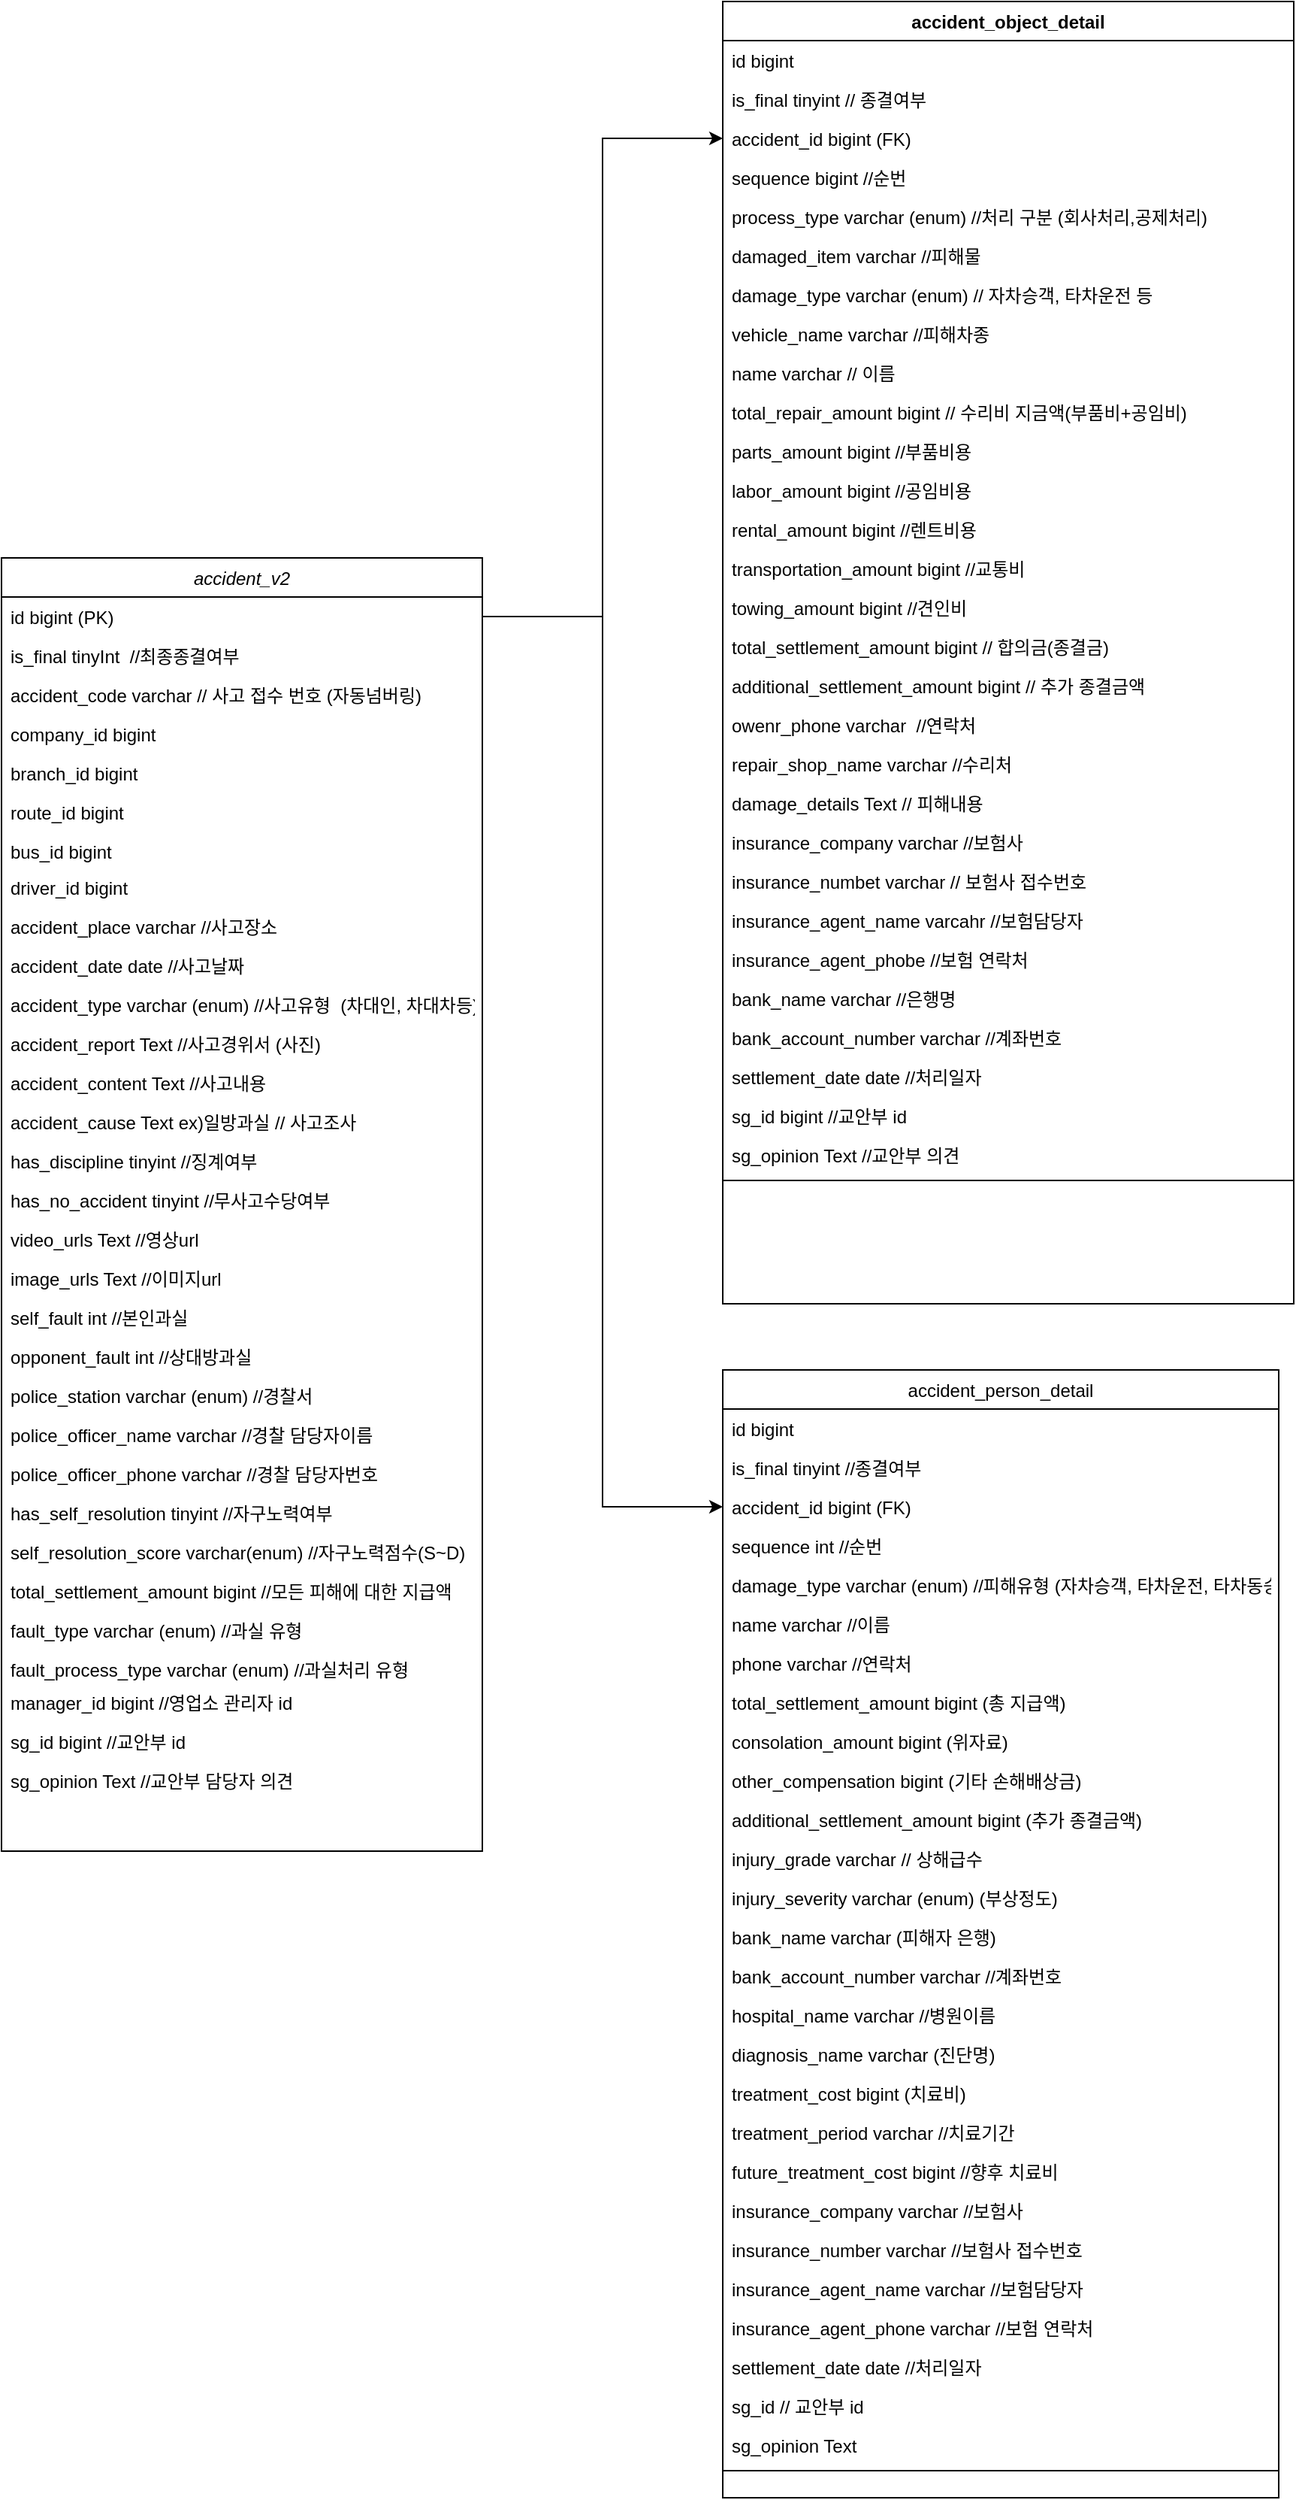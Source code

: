 <mxfile version="28.0.9">
  <diagram id="C5RBs43oDa-KdzZeNtuy" name="Page-1">
    <mxGraphModel dx="763" dy="1844" grid="1" gridSize="10" guides="1" tooltips="1" connect="1" arrows="1" fold="1" page="1" pageScale="1" pageWidth="827" pageHeight="1169" math="0" shadow="0">
      <root>
        <mxCell id="WIyWlLk6GJQsqaUBKTNV-0" />
        <mxCell id="WIyWlLk6GJQsqaUBKTNV-1" parent="WIyWlLk6GJQsqaUBKTNV-0" />
        <mxCell id="zkfFHV4jXpPFQw0GAbJ--0" value="accident_v2" style="swimlane;fontStyle=2;align=center;verticalAlign=top;childLayout=stackLayout;horizontal=1;startSize=26;horizontalStack=0;resizeParent=1;resizeLast=0;collapsible=1;marginBottom=0;rounded=0;shadow=0;strokeWidth=1;" parent="WIyWlLk6GJQsqaUBKTNV-1" vertex="1">
          <mxGeometry x="220" y="120" width="320" height="860" as="geometry">
            <mxRectangle x="230" y="140" width="160" height="26" as="alternateBounds" />
          </mxGeometry>
        </mxCell>
        <mxCell id="zkfFHV4jXpPFQw0GAbJ--1" value="id bigint (PK)" style="text;align=left;verticalAlign=top;spacingLeft=4;spacingRight=4;overflow=hidden;rotatable=0;points=[[0,0.5],[1,0.5]];portConstraint=eastwest;" parent="zkfFHV4jXpPFQw0GAbJ--0" vertex="1">
          <mxGeometry y="26" width="320" height="26" as="geometry" />
        </mxCell>
        <mxCell id="NTvxNlhx3VJAldwJsIOw-40" value="is_final tinyInt  //최종종결여부" style="text;align=left;verticalAlign=top;spacingLeft=4;spacingRight=4;overflow=hidden;rotatable=0;points=[[0,0.5],[1,0.5]];portConstraint=eastwest;rounded=0;shadow=0;html=0;" parent="zkfFHV4jXpPFQw0GAbJ--0" vertex="1">
          <mxGeometry y="52" width="320" height="26" as="geometry" />
        </mxCell>
        <mxCell id="zkfFHV4jXpPFQw0GAbJ--2" value="accident_code varchar // 사고 접수 번호 (자동넘버링)" style="text;align=left;verticalAlign=top;spacingLeft=4;spacingRight=4;overflow=hidden;rotatable=0;points=[[0,0.5],[1,0.5]];portConstraint=eastwest;rounded=0;shadow=0;html=0;" parent="zkfFHV4jXpPFQw0GAbJ--0" vertex="1">
          <mxGeometry y="78" width="320" height="26" as="geometry" />
        </mxCell>
        <mxCell id="zkfFHV4jXpPFQw0GAbJ--3" value="company_id bigint" style="text;align=left;verticalAlign=top;spacingLeft=4;spacingRight=4;overflow=hidden;rotatable=0;points=[[0,0.5],[1,0.5]];portConstraint=eastwest;rounded=0;shadow=0;html=0;" parent="zkfFHV4jXpPFQw0GAbJ--0" vertex="1">
          <mxGeometry y="104" width="320" height="26" as="geometry" />
        </mxCell>
        <mxCell id="NTvxNlhx3VJAldwJsIOw-1" value="branch_id bigint" style="text;align=left;verticalAlign=top;spacingLeft=4;spacingRight=4;overflow=hidden;rotatable=0;points=[[0,0.5],[1,0.5]];portConstraint=eastwest;rounded=0;shadow=0;html=0;" parent="zkfFHV4jXpPFQw0GAbJ--0" vertex="1">
          <mxGeometry y="130" width="320" height="26" as="geometry" />
        </mxCell>
        <mxCell id="NTvxNlhx3VJAldwJsIOw-0" value="route_id bigint" style="text;align=left;verticalAlign=top;spacingLeft=4;spacingRight=4;overflow=hidden;rotatable=0;points=[[0,0.5],[1,0.5]];portConstraint=eastwest;rounded=0;shadow=0;html=0;" parent="zkfFHV4jXpPFQw0GAbJ--0" vertex="1">
          <mxGeometry y="156" width="320" height="26" as="geometry" />
        </mxCell>
        <mxCell id="NTvxNlhx3VJAldwJsIOw-2" value="bus_id bigint" style="text;align=left;verticalAlign=top;spacingLeft=4;spacingRight=4;overflow=hidden;rotatable=0;points=[[0,0.5],[1,0.5]];portConstraint=eastwest;rounded=0;shadow=0;html=0;" parent="zkfFHV4jXpPFQw0GAbJ--0" vertex="1">
          <mxGeometry y="182" width="320" height="24" as="geometry" />
        </mxCell>
        <mxCell id="NTvxNlhx3VJAldwJsIOw-4" value="driver_id bigint" style="text;align=left;verticalAlign=top;spacingLeft=4;spacingRight=4;overflow=hidden;rotatable=0;points=[[0,0.5],[1,0.5]];portConstraint=eastwest;rounded=0;shadow=0;html=0;" parent="zkfFHV4jXpPFQw0GAbJ--0" vertex="1">
          <mxGeometry y="206" width="320" height="26" as="geometry" />
        </mxCell>
        <mxCell id="NTvxNlhx3VJAldwJsIOw-5" value="accident_place varchar //사고장소" style="text;align=left;verticalAlign=top;spacingLeft=4;spacingRight=4;overflow=hidden;rotatable=0;points=[[0,0.5],[1,0.5]];portConstraint=eastwest;rounded=0;shadow=0;html=0;" parent="zkfFHV4jXpPFQw0GAbJ--0" vertex="1">
          <mxGeometry y="232" width="320" height="26" as="geometry" />
        </mxCell>
        <mxCell id="NTvxNlhx3VJAldwJsIOw-3" value="accident_date date //사고날짜" style="text;align=left;verticalAlign=top;spacingLeft=4;spacingRight=4;overflow=hidden;rotatable=0;points=[[0,0.5],[1,0.5]];portConstraint=eastwest;rounded=0;shadow=0;html=0;" parent="zkfFHV4jXpPFQw0GAbJ--0" vertex="1">
          <mxGeometry y="258" width="320" height="26" as="geometry" />
        </mxCell>
        <mxCell id="NTvxNlhx3VJAldwJsIOw-6" value="accident_type varchar (enum) //사고유형  (차대인, 차대차등)" style="text;align=left;verticalAlign=top;spacingLeft=4;spacingRight=4;overflow=hidden;rotatable=0;points=[[0,0.5],[1,0.5]];portConstraint=eastwest;rounded=0;shadow=0;html=0;" parent="zkfFHV4jXpPFQw0GAbJ--0" vertex="1">
          <mxGeometry y="284" width="320" height="26" as="geometry" />
        </mxCell>
        <mxCell id="NTvxNlhx3VJAldwJsIOw-7" value="accident_report Text //사고경위서 (사진)" style="text;align=left;verticalAlign=top;spacingLeft=4;spacingRight=4;overflow=hidden;rotatable=0;points=[[0,0.5],[1,0.5]];portConstraint=eastwest;rounded=0;shadow=0;html=0;" parent="zkfFHV4jXpPFQw0GAbJ--0" vertex="1">
          <mxGeometry y="310" width="320" height="26" as="geometry" />
        </mxCell>
        <mxCell id="gfDChNK3H839-66-Q734-1" value="accident_content Text //사고내용" style="text;align=left;verticalAlign=top;spacingLeft=4;spacingRight=4;overflow=hidden;rotatable=0;points=[[0,0.5],[1,0.5]];portConstraint=eastwest;rounded=0;shadow=0;html=0;" vertex="1" parent="zkfFHV4jXpPFQw0GAbJ--0">
          <mxGeometry y="336" width="320" height="26" as="geometry" />
        </mxCell>
        <mxCell id="NTvxNlhx3VJAldwJsIOw-30" value="accident_cause Text ex)일방과실 // 사고조사" style="text;align=left;verticalAlign=top;spacingLeft=4;spacingRight=4;overflow=hidden;rotatable=0;points=[[0,0.5],[1,0.5]];portConstraint=eastwest;rounded=0;shadow=0;html=0;" parent="zkfFHV4jXpPFQw0GAbJ--0" vertex="1">
          <mxGeometry y="362" width="320" height="26" as="geometry" />
        </mxCell>
        <mxCell id="NTvxNlhx3VJAldwJsIOw-9" value="has_discipline tinyint //징계여부" style="text;align=left;verticalAlign=top;spacingLeft=4;spacingRight=4;overflow=hidden;rotatable=0;points=[[0,0.5],[1,0.5]];portConstraint=eastwest;rounded=0;shadow=0;html=0;" parent="zkfFHV4jXpPFQw0GAbJ--0" vertex="1">
          <mxGeometry y="388" width="320" height="26" as="geometry" />
        </mxCell>
        <mxCell id="NTvxNlhx3VJAldwJsIOw-10" value="has_no_accident tinyint //무사고수당여부" style="text;align=left;verticalAlign=top;spacingLeft=4;spacingRight=4;overflow=hidden;rotatable=0;points=[[0,0.5],[1,0.5]];portConstraint=eastwest;rounded=0;shadow=0;html=0;" parent="zkfFHV4jXpPFQw0GAbJ--0" vertex="1">
          <mxGeometry y="414" width="320" height="26" as="geometry" />
        </mxCell>
        <mxCell id="NTvxNlhx3VJAldwJsIOw-11" value="video_urls Text //영상url" style="text;align=left;verticalAlign=top;spacingLeft=4;spacingRight=4;overflow=hidden;rotatable=0;points=[[0,0.5],[1,0.5]];portConstraint=eastwest;rounded=0;shadow=0;html=0;" parent="zkfFHV4jXpPFQw0GAbJ--0" vertex="1">
          <mxGeometry y="440" width="320" height="26" as="geometry" />
        </mxCell>
        <mxCell id="NTvxNlhx3VJAldwJsIOw-12" value="image_urls Text //이미지url" style="text;align=left;verticalAlign=top;spacingLeft=4;spacingRight=4;overflow=hidden;rotatable=0;points=[[0,0.5],[1,0.5]];portConstraint=eastwest;rounded=0;shadow=0;html=0;" parent="zkfFHV4jXpPFQw0GAbJ--0" vertex="1">
          <mxGeometry y="466" width="320" height="26" as="geometry" />
        </mxCell>
        <mxCell id="NTvxNlhx3VJAldwJsIOw-32" value="self_fault int //본인과실" style="text;align=left;verticalAlign=top;spacingLeft=4;spacingRight=4;overflow=hidden;rotatable=0;points=[[0,0.5],[1,0.5]];portConstraint=eastwest;rounded=0;shadow=0;html=0;" parent="zkfFHV4jXpPFQw0GAbJ--0" vertex="1">
          <mxGeometry y="492" width="320" height="26" as="geometry" />
        </mxCell>
        <mxCell id="NTvxNlhx3VJAldwJsIOw-34" value="opponent_fault int //상대방과실" style="text;align=left;verticalAlign=top;spacingLeft=4;spacingRight=4;overflow=hidden;rotatable=0;points=[[0,0.5],[1,0.5]];portConstraint=eastwest;rounded=0;shadow=0;html=0;" parent="zkfFHV4jXpPFQw0GAbJ--0" vertex="1">
          <mxGeometry y="518" width="320" height="26" as="geometry" />
        </mxCell>
        <mxCell id="NTvxNlhx3VJAldwJsIOw-35" value="police_station varchar (enum) //경찰서" style="text;align=left;verticalAlign=top;spacingLeft=4;spacingRight=4;overflow=hidden;rotatable=0;points=[[0,0.5],[1,0.5]];portConstraint=eastwest;rounded=0;shadow=0;html=0;" parent="zkfFHV4jXpPFQw0GAbJ--0" vertex="1">
          <mxGeometry y="544" width="320" height="26" as="geometry" />
        </mxCell>
        <mxCell id="NTvxNlhx3VJAldwJsIOw-36" value="police_officer_name varchar //경찰 담당자이름" style="text;align=left;verticalAlign=top;spacingLeft=4;spacingRight=4;overflow=hidden;rotatable=0;points=[[0,0.5],[1,0.5]];portConstraint=eastwest;rounded=0;shadow=0;html=0;" parent="zkfFHV4jXpPFQw0GAbJ--0" vertex="1">
          <mxGeometry y="570" width="320" height="26" as="geometry" />
        </mxCell>
        <mxCell id="gfDChNK3H839-66-Q734-2" value="police_officer_phone varchar //경찰 담당자번호" style="text;align=left;verticalAlign=top;spacingLeft=4;spacingRight=4;overflow=hidden;rotatable=0;points=[[0,0.5],[1,0.5]];portConstraint=eastwest;rounded=0;shadow=0;html=0;" vertex="1" parent="zkfFHV4jXpPFQw0GAbJ--0">
          <mxGeometry y="596" width="320" height="26" as="geometry" />
        </mxCell>
        <mxCell id="NTvxNlhx3VJAldwJsIOw-37" value="has_self_resolution tinyint //자구노력여부" style="text;align=left;verticalAlign=top;spacingLeft=4;spacingRight=4;overflow=hidden;rotatable=0;points=[[0,0.5],[1,0.5]];portConstraint=eastwest;rounded=0;shadow=0;html=0;" parent="zkfFHV4jXpPFQw0GAbJ--0" vertex="1">
          <mxGeometry y="622" width="320" height="26" as="geometry" />
        </mxCell>
        <mxCell id="NTvxNlhx3VJAldwJsIOw-33" value="self_resolution_score varchar(enum) //자구노력점수(S~D)" style="text;align=left;verticalAlign=top;spacingLeft=4;spacingRight=4;overflow=hidden;rotatable=0;points=[[0,0.5],[1,0.5]];portConstraint=eastwest;rounded=0;shadow=0;html=0;" parent="zkfFHV4jXpPFQw0GAbJ--0" vertex="1">
          <mxGeometry y="648" width="320" height="26" as="geometry" />
        </mxCell>
        <mxCell id="NTvxNlhx3VJAldwJsIOw-130" value="total_settlement_amount bigint //모든 피해에 대한 지급액" style="text;align=left;verticalAlign=top;spacingLeft=4;spacingRight=4;overflow=hidden;rotatable=0;points=[[0,0.5],[1,0.5]];portConstraint=eastwest;rounded=0;shadow=0;html=0;" parent="zkfFHV4jXpPFQw0GAbJ--0" vertex="1">
          <mxGeometry y="674" width="320" height="26" as="geometry" />
        </mxCell>
        <mxCell id="gfDChNK3H839-66-Q734-5" value="fault_type varchar (enum) //과실 유형" style="text;align=left;verticalAlign=top;spacingLeft=4;spacingRight=4;overflow=hidden;rotatable=0;points=[[0,0.5],[1,0.5]];portConstraint=eastwest;rounded=0;shadow=0;html=0;" vertex="1" parent="zkfFHV4jXpPFQw0GAbJ--0">
          <mxGeometry y="700" width="320" height="26" as="geometry" />
        </mxCell>
        <mxCell id="gfDChNK3H839-66-Q734-3" value="fault_process_type varchar (enum) //과실처리 유형 " style="text;align=left;verticalAlign=top;spacingLeft=4;spacingRight=4;overflow=hidden;rotatable=0;points=[[0,0.5],[1,0.5]];portConstraint=eastwest;rounded=0;shadow=0;html=0;" vertex="1" parent="zkfFHV4jXpPFQw0GAbJ--0">
          <mxGeometry y="726" width="320" height="22" as="geometry" />
        </mxCell>
        <mxCell id="NTvxNlhx3VJAldwJsIOw-38" value="manager_id bigint //영업소 관리자 id" style="text;align=left;verticalAlign=top;spacingLeft=4;spacingRight=4;overflow=hidden;rotatable=0;points=[[0,0.5],[1,0.5]];portConstraint=eastwest;rounded=0;shadow=0;html=0;" parent="zkfFHV4jXpPFQw0GAbJ--0" vertex="1">
          <mxGeometry y="748" width="320" height="26" as="geometry" />
        </mxCell>
        <mxCell id="NTvxNlhx3VJAldwJsIOw-39" value="sg_id bigint //교안부 id" style="text;align=left;verticalAlign=top;spacingLeft=4;spacingRight=4;overflow=hidden;rotatable=0;points=[[0,0.5],[1,0.5]];portConstraint=eastwest;rounded=0;shadow=0;html=0;" parent="zkfFHV4jXpPFQw0GAbJ--0" vertex="1">
          <mxGeometry y="774" width="320" height="26" as="geometry" />
        </mxCell>
        <mxCell id="2qtNF5aXrWqGeHjNWVs2-3" value="sg_opinion Text //교안부 담당자 의견" style="text;align=left;verticalAlign=top;spacingLeft=4;spacingRight=4;overflow=hidden;rotatable=0;points=[[0,0.5],[1,0.5]];portConstraint=eastwest;rounded=0;shadow=0;html=0;" parent="zkfFHV4jXpPFQw0GAbJ--0" vertex="1">
          <mxGeometry y="800" width="320" height="26" as="geometry" />
        </mxCell>
        <mxCell id="zkfFHV4jXpPFQw0GAbJ--6" value="accident_person_detail" style="swimlane;fontStyle=0;align=center;verticalAlign=top;childLayout=stackLayout;horizontal=1;startSize=26;horizontalStack=0;resizeParent=1;resizeLast=0;collapsible=1;marginBottom=0;rounded=0;shadow=0;strokeWidth=1;" parent="WIyWlLk6GJQsqaUBKTNV-1" vertex="1">
          <mxGeometry x="700" y="660" width="370" height="750" as="geometry">
            <mxRectangle x="130" y="380" width="160" height="26" as="alternateBounds" />
          </mxGeometry>
        </mxCell>
        <mxCell id="zkfFHV4jXpPFQw0GAbJ--7" value="id bigint" style="text;align=left;verticalAlign=top;spacingLeft=4;spacingRight=4;overflow=hidden;rotatable=0;points=[[0,0.5],[1,0.5]];portConstraint=eastwest;" parent="zkfFHV4jXpPFQw0GAbJ--6" vertex="1">
          <mxGeometry y="26" width="370" height="26" as="geometry" />
        </mxCell>
        <mxCell id="NTvxNlhx3VJAldwJsIOw-71" value="is_final tinyint //종결여부" style="text;align=left;verticalAlign=top;spacingLeft=4;spacingRight=4;overflow=hidden;rotatable=0;points=[[0,0.5],[1,0.5]];portConstraint=eastwest;rounded=0;shadow=0;html=0;" parent="zkfFHV4jXpPFQw0GAbJ--6" vertex="1">
          <mxGeometry y="52" width="370" height="26" as="geometry" />
        </mxCell>
        <mxCell id="NTvxNlhx3VJAldwJsIOw-72" value="accident_id bigint (FK)" style="text;align=left;verticalAlign=top;spacingLeft=4;spacingRight=4;overflow=hidden;rotatable=0;points=[[0,0.5],[1,0.5]];portConstraint=eastwest;rounded=0;shadow=0;html=0;" parent="zkfFHV4jXpPFQw0GAbJ--6" vertex="1">
          <mxGeometry y="78" width="370" height="26" as="geometry" />
        </mxCell>
        <mxCell id="NTvxNlhx3VJAldwJsIOw-73" value="sequence int //순번" style="text;align=left;verticalAlign=top;spacingLeft=4;spacingRight=4;overflow=hidden;rotatable=0;points=[[0,0.5],[1,0.5]];portConstraint=eastwest;rounded=0;shadow=0;html=0;" parent="zkfFHV4jXpPFQw0GAbJ--6" vertex="1">
          <mxGeometry y="104" width="370" height="26" as="geometry" />
        </mxCell>
        <mxCell id="NTvxNlhx3VJAldwJsIOw-74" value="damage_type varchar (enum) //피해유형 (자차승객, 타차운전, 타차동승)" style="text;align=left;verticalAlign=top;spacingLeft=4;spacingRight=4;overflow=hidden;rotatable=0;points=[[0,0.5],[1,0.5]];portConstraint=eastwest;rounded=0;shadow=0;html=0;" parent="zkfFHV4jXpPFQw0GAbJ--6" vertex="1">
          <mxGeometry y="130" width="370" height="26" as="geometry" />
        </mxCell>
        <mxCell id="NTvxNlhx3VJAldwJsIOw-75" value="name varchar //이름" style="text;align=left;verticalAlign=top;spacingLeft=4;spacingRight=4;overflow=hidden;rotatable=0;points=[[0,0.5],[1,0.5]];portConstraint=eastwest;rounded=0;shadow=0;html=0;" parent="zkfFHV4jXpPFQw0GAbJ--6" vertex="1">
          <mxGeometry y="156" width="370" height="26" as="geometry" />
        </mxCell>
        <mxCell id="NTvxNlhx3VJAldwJsIOw-76" value="phone varchar //연락처" style="text;align=left;verticalAlign=top;spacingLeft=4;spacingRight=4;overflow=hidden;rotatable=0;points=[[0,0.5],[1,0.5]];portConstraint=eastwest;rounded=0;shadow=0;html=0;" parent="zkfFHV4jXpPFQw0GAbJ--6" vertex="1">
          <mxGeometry y="182" width="370" height="26" as="geometry" />
        </mxCell>
        <mxCell id="NTvxNlhx3VJAldwJsIOw-77" value="total_settlement_amount bigint (총 지급액)" style="text;align=left;verticalAlign=top;spacingLeft=4;spacingRight=4;overflow=hidden;rotatable=0;points=[[0,0.5],[1,0.5]];portConstraint=eastwest;rounded=0;shadow=0;html=0;" parent="zkfFHV4jXpPFQw0GAbJ--6" vertex="1">
          <mxGeometry y="208" width="370" height="26" as="geometry" />
        </mxCell>
        <mxCell id="NTvxNlhx3VJAldwJsIOw-92" value="consolation_amount bigint (위자료)" style="text;align=left;verticalAlign=top;spacingLeft=4;spacingRight=4;overflow=hidden;rotatable=0;points=[[0,0.5],[1,0.5]];portConstraint=eastwest;rounded=0;shadow=0;html=0;" parent="zkfFHV4jXpPFQw0GAbJ--6" vertex="1">
          <mxGeometry y="234" width="370" height="26" as="geometry" />
        </mxCell>
        <mxCell id="NTvxNlhx3VJAldwJsIOw-81" value="other_compensation bigint (기타 손해배상금)" style="text;align=left;verticalAlign=top;spacingLeft=4;spacingRight=4;overflow=hidden;rotatable=0;points=[[0,0.5],[1,0.5]];portConstraint=eastwest;rounded=0;shadow=0;html=0;" parent="zkfFHV4jXpPFQw0GAbJ--6" vertex="1">
          <mxGeometry y="260" width="370" height="26" as="geometry" />
        </mxCell>
        <mxCell id="NTvxNlhx3VJAldwJsIOw-91" value="additional_settlement_amount bigint (추가 종결금액)" style="text;align=left;verticalAlign=top;spacingLeft=4;spacingRight=4;overflow=hidden;rotatable=0;points=[[0,0.5],[1,0.5]];portConstraint=eastwest;rounded=0;shadow=0;html=0;" parent="zkfFHV4jXpPFQw0GAbJ--6" vertex="1">
          <mxGeometry y="286" width="370" height="26" as="geometry" />
        </mxCell>
        <mxCell id="NTvxNlhx3VJAldwJsIOw-85" value="injury_grade varchar // 상해급수" style="text;align=left;verticalAlign=top;spacingLeft=4;spacingRight=4;overflow=hidden;rotatable=0;points=[[0,0.5],[1,0.5]];portConstraint=eastwest;rounded=0;shadow=0;html=0;" parent="zkfFHV4jXpPFQw0GAbJ--6" vertex="1">
          <mxGeometry y="312" width="370" height="26" as="geometry" />
        </mxCell>
        <mxCell id="NTvxNlhx3VJAldwJsIOw-90" value="injury_severity varchar (enum) (부상정도)" style="text;align=left;verticalAlign=top;spacingLeft=4;spacingRight=4;overflow=hidden;rotatable=0;points=[[0,0.5],[1,0.5]];portConstraint=eastwest;rounded=0;shadow=0;html=0;" parent="zkfFHV4jXpPFQw0GAbJ--6" vertex="1">
          <mxGeometry y="338" width="370" height="26" as="geometry" />
        </mxCell>
        <mxCell id="NTvxNlhx3VJAldwJsIOw-86" value="bank_name varchar (피해자 은행)" style="text;align=left;verticalAlign=top;spacingLeft=4;spacingRight=4;overflow=hidden;rotatable=0;points=[[0,0.5],[1,0.5]];portConstraint=eastwest;rounded=0;shadow=0;html=0;" parent="zkfFHV4jXpPFQw0GAbJ--6" vertex="1">
          <mxGeometry y="364" width="370" height="26" as="geometry" />
        </mxCell>
        <mxCell id="NTvxNlhx3VJAldwJsIOw-93" value="bank_account_number varchar //계좌번호" style="text;align=left;verticalAlign=top;spacingLeft=4;spacingRight=4;overflow=hidden;rotatable=0;points=[[0,0.5],[1,0.5]];portConstraint=eastwest;rounded=0;shadow=0;html=0;" parent="zkfFHV4jXpPFQw0GAbJ--6" vertex="1">
          <mxGeometry y="390" width="370" height="26" as="geometry" />
        </mxCell>
        <mxCell id="NTvxNlhx3VJAldwJsIOw-87" value="hospital_name varchar //병원이름" style="text;align=left;verticalAlign=top;spacingLeft=4;spacingRight=4;overflow=hidden;rotatable=0;points=[[0,0.5],[1,0.5]];portConstraint=eastwest;rounded=0;shadow=0;html=0;" parent="zkfFHV4jXpPFQw0GAbJ--6" vertex="1">
          <mxGeometry y="416" width="370" height="26" as="geometry" />
        </mxCell>
        <mxCell id="NTvxNlhx3VJAldwJsIOw-88" value="diagnosis_name varchar (진단명)" style="text;align=left;verticalAlign=top;spacingLeft=4;spacingRight=4;overflow=hidden;rotatable=0;points=[[0,0.5],[1,0.5]];portConstraint=eastwest;rounded=0;shadow=0;html=0;" parent="zkfFHV4jXpPFQw0GAbJ--6" vertex="1">
          <mxGeometry y="442" width="370" height="26" as="geometry" />
        </mxCell>
        <mxCell id="NTvxNlhx3VJAldwJsIOw-89" value="treatment_cost bigint (치료비)" style="text;align=left;verticalAlign=top;spacingLeft=4;spacingRight=4;overflow=hidden;rotatable=0;points=[[0,0.5],[1,0.5]];portConstraint=eastwest;rounded=0;shadow=0;html=0;" parent="zkfFHV4jXpPFQw0GAbJ--6" vertex="1">
          <mxGeometry y="468" width="370" height="26" as="geometry" />
        </mxCell>
        <mxCell id="NTvxNlhx3VJAldwJsIOw-84" value="treatment_period varchar //치료기간" style="text;align=left;verticalAlign=top;spacingLeft=4;spacingRight=4;overflow=hidden;rotatable=0;points=[[0,0.5],[1,0.5]];portConstraint=eastwest;rounded=0;shadow=0;html=0;" parent="zkfFHV4jXpPFQw0GAbJ--6" vertex="1">
          <mxGeometry y="494" width="370" height="26" as="geometry" />
        </mxCell>
        <mxCell id="NTvxNlhx3VJAldwJsIOw-83" value="future_treatment_cost bigint //향후 치료비" style="text;align=left;verticalAlign=top;spacingLeft=4;spacingRight=4;overflow=hidden;rotatable=0;points=[[0,0.5],[1,0.5]];portConstraint=eastwest;rounded=0;shadow=0;html=0;" parent="zkfFHV4jXpPFQw0GAbJ--6" vertex="1">
          <mxGeometry y="520" width="370" height="26" as="geometry" />
        </mxCell>
        <mxCell id="NTvxNlhx3VJAldwJsIOw-80" value="insurance_company varchar //보험사" style="text;align=left;verticalAlign=top;spacingLeft=4;spacingRight=4;overflow=hidden;rotatable=0;points=[[0,0.5],[1,0.5]];portConstraint=eastwest;rounded=0;shadow=0;html=0;" parent="zkfFHV4jXpPFQw0GAbJ--6" vertex="1">
          <mxGeometry y="546" width="370" height="26" as="geometry" />
        </mxCell>
        <mxCell id="NTvxNlhx3VJAldwJsIOw-78" value="insurance_number varchar //보험사 접수번호" style="text;align=left;verticalAlign=top;spacingLeft=4;spacingRight=4;overflow=hidden;rotatable=0;points=[[0,0.5],[1,0.5]];portConstraint=eastwest;rounded=0;shadow=0;html=0;" parent="zkfFHV4jXpPFQw0GAbJ--6" vertex="1">
          <mxGeometry y="572" width="370" height="26" as="geometry" />
        </mxCell>
        <mxCell id="NTvxNlhx3VJAldwJsIOw-79" value="insurance_agent_name varchar //보험담당자" style="text;align=left;verticalAlign=top;spacingLeft=4;spacingRight=4;overflow=hidden;rotatable=0;points=[[0,0.5],[1,0.5]];portConstraint=eastwest;rounded=0;shadow=0;html=0;" parent="zkfFHV4jXpPFQw0GAbJ--6" vertex="1">
          <mxGeometry y="598" width="370" height="26" as="geometry" />
        </mxCell>
        <mxCell id="NTvxNlhx3VJAldwJsIOw-96" value="insurance_agent_phone varchar //보험 연락처" style="text;align=left;verticalAlign=top;spacingLeft=4;spacingRight=4;overflow=hidden;rotatable=0;points=[[0,0.5],[1,0.5]];portConstraint=eastwest;rounded=0;shadow=0;html=0;" parent="zkfFHV4jXpPFQw0GAbJ--6" vertex="1">
          <mxGeometry y="624" width="370" height="26" as="geometry" />
        </mxCell>
        <mxCell id="NTvxNlhx3VJAldwJsIOw-101" value="settlement_date date //처리일자" style="text;align=left;verticalAlign=top;spacingLeft=4;spacingRight=4;overflow=hidden;rotatable=0;points=[[0,0.5],[1,0.5]];portConstraint=eastwest;rounded=0;shadow=0;html=0;" parent="zkfFHV4jXpPFQw0GAbJ--6" vertex="1">
          <mxGeometry y="650" width="370" height="26" as="geometry" />
        </mxCell>
        <mxCell id="2qtNF5aXrWqGeHjNWVs2-1" value="sg_id // 교안부 id" style="text;align=left;verticalAlign=top;spacingLeft=4;spacingRight=4;overflow=hidden;rotatable=0;points=[[0,0.5],[1,0.5]];portConstraint=eastwest;rounded=0;shadow=0;html=0;" parent="zkfFHV4jXpPFQw0GAbJ--6" vertex="1">
          <mxGeometry y="676" width="370" height="26" as="geometry" />
        </mxCell>
        <mxCell id="NTvxNlhx3VJAldwJsIOw-102" value="sg_opinion Text " style="text;align=left;verticalAlign=top;spacingLeft=4;spacingRight=4;overflow=hidden;rotatable=0;points=[[0,0.5],[1,0.5]];portConstraint=eastwest;rounded=0;shadow=0;html=0;" parent="zkfFHV4jXpPFQw0GAbJ--6" vertex="1">
          <mxGeometry y="702" width="370" height="26" as="geometry" />
        </mxCell>
        <mxCell id="zkfFHV4jXpPFQw0GAbJ--9" value="" style="line;html=1;strokeWidth=1;align=left;verticalAlign=middle;spacingTop=-1;spacingLeft=3;spacingRight=3;rotatable=0;labelPosition=right;points=[];portConstraint=eastwest;" parent="zkfFHV4jXpPFQw0GAbJ--6" vertex="1">
          <mxGeometry y="728" width="370" height="8" as="geometry" />
        </mxCell>
        <mxCell id="zkfFHV4jXpPFQw0GAbJ--13" value="accident_object_detail" style="swimlane;fontStyle=1;align=center;verticalAlign=top;childLayout=stackLayout;horizontal=1;startSize=26;horizontalStack=0;resizeParent=1;resizeLast=0;collapsible=1;marginBottom=0;rounded=0;shadow=0;strokeWidth=1;" parent="WIyWlLk6GJQsqaUBKTNV-1" vertex="1">
          <mxGeometry x="700" y="-250" width="380" height="866" as="geometry">
            <mxRectangle x="340" y="380" width="170" height="26" as="alternateBounds" />
          </mxGeometry>
        </mxCell>
        <mxCell id="zkfFHV4jXpPFQw0GAbJ--14" value="id bigint" style="text;align=left;verticalAlign=top;spacingLeft=4;spacingRight=4;overflow=hidden;rotatable=0;points=[[0,0.5],[1,0.5]];portConstraint=eastwest;" parent="zkfFHV4jXpPFQw0GAbJ--13" vertex="1">
          <mxGeometry y="26" width="380" height="26" as="geometry" />
        </mxCell>
        <mxCell id="NTvxNlhx3VJAldwJsIOw-105" value="is_final tinyint // 종결여부" style="text;align=left;verticalAlign=top;spacingLeft=4;spacingRight=4;overflow=hidden;rotatable=0;points=[[0,0.5],[1,0.5]];portConstraint=eastwest;" parent="zkfFHV4jXpPFQw0GAbJ--13" vertex="1">
          <mxGeometry y="52" width="380" height="26" as="geometry" />
        </mxCell>
        <mxCell id="NTvxNlhx3VJAldwJsIOw-110" value="accident_id bigint (FK)" style="text;align=left;verticalAlign=top;spacingLeft=4;spacingRight=4;overflow=hidden;rotatable=0;points=[[0,0.5],[1,0.5]];portConstraint=eastwest;" parent="zkfFHV4jXpPFQw0GAbJ--13" vertex="1">
          <mxGeometry y="78" width="380" height="26" as="geometry" />
        </mxCell>
        <mxCell id="NTvxNlhx3VJAldwJsIOw-107" value="sequence bigint //순번" style="text;align=left;verticalAlign=top;spacingLeft=4;spacingRight=4;overflow=hidden;rotatable=0;points=[[0,0.5],[1,0.5]];portConstraint=eastwest;" parent="zkfFHV4jXpPFQw0GAbJ--13" vertex="1">
          <mxGeometry y="104" width="380" height="26" as="geometry" />
        </mxCell>
        <mxCell id="NTvxNlhx3VJAldwJsIOw-109" value="process_type varchar (enum) //처리 구분 (회사처리,공제처리)" style="text;align=left;verticalAlign=top;spacingLeft=4;spacingRight=4;overflow=hidden;rotatable=0;points=[[0,0.5],[1,0.5]];portConstraint=eastwest;" parent="zkfFHV4jXpPFQw0GAbJ--13" vertex="1">
          <mxGeometry y="130" width="380" height="26" as="geometry" />
        </mxCell>
        <mxCell id="2qtNF5aXrWqGeHjNWVs2-4" value="damaged_item varchar //피해물" style="text;align=left;verticalAlign=top;spacingLeft=4;spacingRight=4;overflow=hidden;rotatable=0;points=[[0,0.5],[1,0.5]];portConstraint=eastwest;" parent="zkfFHV4jXpPFQw0GAbJ--13" vertex="1">
          <mxGeometry y="156" width="380" height="26" as="geometry" />
        </mxCell>
        <mxCell id="NTvxNlhx3VJAldwJsIOw-111" value="damage_type varchar (enum) // 자차승객, 타차운전 등" style="text;align=left;verticalAlign=top;spacingLeft=4;spacingRight=4;overflow=hidden;rotatable=0;points=[[0,0.5],[1,0.5]];portConstraint=eastwest;fontStyle=0" parent="zkfFHV4jXpPFQw0GAbJ--13" vertex="1">
          <mxGeometry y="182" width="380" height="26" as="geometry" />
        </mxCell>
        <mxCell id="gfDChNK3H839-66-Q734-0" value="vehicle_name varchar //피해차종" style="text;align=left;verticalAlign=top;spacingLeft=4;spacingRight=4;overflow=hidden;rotatable=0;points=[[0,0.5],[1,0.5]];portConstraint=eastwest;" vertex="1" parent="zkfFHV4jXpPFQw0GAbJ--13">
          <mxGeometry y="208" width="380" height="26" as="geometry" />
        </mxCell>
        <mxCell id="2qtNF5aXrWqGeHjNWVs2-5" value="name varchar // 이름" style="text;align=left;verticalAlign=top;spacingLeft=4;spacingRight=4;overflow=hidden;rotatable=0;points=[[0,0.5],[1,0.5]];portConstraint=eastwest;" parent="zkfFHV4jXpPFQw0GAbJ--13" vertex="1">
          <mxGeometry y="234" width="380" height="26" as="geometry" />
        </mxCell>
        <mxCell id="NTvxNlhx3VJAldwJsIOw-112" value="total_repair_amount bigint // 수리비 지금액(부품비+공임비)" style="text;align=left;verticalAlign=top;spacingLeft=4;spacingRight=4;overflow=hidden;rotatable=0;points=[[0,0.5],[1,0.5]];portConstraint=eastwest;" parent="zkfFHV4jXpPFQw0GAbJ--13" vertex="1">
          <mxGeometry y="260" width="380" height="26" as="geometry" />
        </mxCell>
        <mxCell id="NTvxNlhx3VJAldwJsIOw-114" value="parts_amount bigint //부품비용" style="text;align=left;verticalAlign=top;spacingLeft=4;spacingRight=4;overflow=hidden;rotatable=0;points=[[0,0.5],[1,0.5]];portConstraint=eastwest;" parent="zkfFHV4jXpPFQw0GAbJ--13" vertex="1">
          <mxGeometry y="286" width="380" height="26" as="geometry" />
        </mxCell>
        <mxCell id="NTvxNlhx3VJAldwJsIOw-117" value="labor_amount bigint //공임비용" style="text;align=left;verticalAlign=top;spacingLeft=4;spacingRight=4;overflow=hidden;rotatable=0;points=[[0,0.5],[1,0.5]];portConstraint=eastwest;" parent="zkfFHV4jXpPFQw0GAbJ--13" vertex="1">
          <mxGeometry y="312" width="380" height="26" as="geometry" />
        </mxCell>
        <mxCell id="NTvxNlhx3VJAldwJsIOw-116" value="rental_amount bigint //렌트비용" style="text;align=left;verticalAlign=top;spacingLeft=4;spacingRight=4;overflow=hidden;rotatable=0;points=[[0,0.5],[1,0.5]];portConstraint=eastwest;" parent="zkfFHV4jXpPFQw0GAbJ--13" vertex="1">
          <mxGeometry y="338" width="380" height="26" as="geometry" />
        </mxCell>
        <mxCell id="NTvxNlhx3VJAldwJsIOw-113" value="transportation_amount bigint //교통비" style="text;align=left;verticalAlign=top;spacingLeft=4;spacingRight=4;overflow=hidden;rotatable=0;points=[[0,0.5],[1,0.5]];portConstraint=eastwest;" parent="zkfFHV4jXpPFQw0GAbJ--13" vertex="1">
          <mxGeometry y="364" width="380" height="26" as="geometry" />
        </mxCell>
        <mxCell id="NTvxNlhx3VJAldwJsIOw-115" value="towing_amount bigint //견인비" style="text;align=left;verticalAlign=top;spacingLeft=4;spacingRight=4;overflow=hidden;rotatable=0;points=[[0,0.5],[1,0.5]];portConstraint=eastwest;" parent="zkfFHV4jXpPFQw0GAbJ--13" vertex="1">
          <mxGeometry y="390" width="380" height="26" as="geometry" />
        </mxCell>
        <mxCell id="NTvxNlhx3VJAldwJsIOw-106" value="total_settlement_amount bigint // 합의금(종결금)" style="text;align=left;verticalAlign=top;spacingLeft=4;spacingRight=4;overflow=hidden;rotatable=0;points=[[0,0.5],[1,0.5]];portConstraint=eastwest;" parent="zkfFHV4jXpPFQw0GAbJ--13" vertex="1">
          <mxGeometry y="416" width="380" height="26" as="geometry" />
        </mxCell>
        <mxCell id="NTvxNlhx3VJAldwJsIOw-108" value="additional_settlement_amount bigint // 추가 종결금액" style="text;align=left;verticalAlign=top;spacingLeft=4;spacingRight=4;overflow=hidden;rotatable=0;points=[[0,0.5],[1,0.5]];portConstraint=eastwest;" parent="zkfFHV4jXpPFQw0GAbJ--13" vertex="1">
          <mxGeometry y="442" width="380" height="26" as="geometry" />
        </mxCell>
        <mxCell id="NTvxNlhx3VJAldwJsIOw-104" value="owenr_phone varchar  //연락처" style="text;align=left;verticalAlign=top;spacingLeft=4;spacingRight=4;overflow=hidden;rotatable=0;points=[[0,0.5],[1,0.5]];portConstraint=eastwest;" parent="zkfFHV4jXpPFQw0GAbJ--13" vertex="1">
          <mxGeometry y="468" width="380" height="26" as="geometry" />
        </mxCell>
        <mxCell id="NTvxNlhx3VJAldwJsIOw-118" value="repair_shop_name varchar //수리처" style="text;align=left;verticalAlign=top;spacingLeft=4;spacingRight=4;overflow=hidden;rotatable=0;points=[[0,0.5],[1,0.5]];portConstraint=eastwest;" parent="zkfFHV4jXpPFQw0GAbJ--13" vertex="1">
          <mxGeometry y="494" width="380" height="26" as="geometry" />
        </mxCell>
        <mxCell id="NTvxNlhx3VJAldwJsIOw-120" value="damage_details Text // 피해내용" style="text;align=left;verticalAlign=top;spacingLeft=4;spacingRight=4;overflow=hidden;rotatable=0;points=[[0,0.5],[1,0.5]];portConstraint=eastwest;" parent="zkfFHV4jXpPFQw0GAbJ--13" vertex="1">
          <mxGeometry y="520" width="380" height="26" as="geometry" />
        </mxCell>
        <mxCell id="NTvxNlhx3VJAldwJsIOw-119" value="insurance_company varchar //보험사" style="text;align=left;verticalAlign=top;spacingLeft=4;spacingRight=4;overflow=hidden;rotatable=0;points=[[0,0.5],[1,0.5]];portConstraint=eastwest;" parent="zkfFHV4jXpPFQw0GAbJ--13" vertex="1">
          <mxGeometry y="546" width="380" height="26" as="geometry" />
        </mxCell>
        <mxCell id="NTvxNlhx3VJAldwJsIOw-121" value="insurance_numbet varchar // 보험사 접수번호" style="text;align=left;verticalAlign=top;spacingLeft=4;spacingRight=4;overflow=hidden;rotatable=0;points=[[0,0.5],[1,0.5]];portConstraint=eastwest;" parent="zkfFHV4jXpPFQw0GAbJ--13" vertex="1">
          <mxGeometry y="572" width="380" height="26" as="geometry" />
        </mxCell>
        <mxCell id="NTvxNlhx3VJAldwJsIOw-122" value="insurance_agent_name varcahr //보험담당자" style="text;align=left;verticalAlign=top;spacingLeft=4;spacingRight=4;overflow=hidden;rotatable=0;points=[[0,0.5],[1,0.5]];portConstraint=eastwest;" parent="zkfFHV4jXpPFQw0GAbJ--13" vertex="1">
          <mxGeometry y="598" width="380" height="26" as="geometry" />
        </mxCell>
        <mxCell id="NTvxNlhx3VJAldwJsIOw-123" value="insurance_agent_phobe //보험 연락처" style="text;align=left;verticalAlign=top;spacingLeft=4;spacingRight=4;overflow=hidden;rotatable=0;points=[[0,0.5],[1,0.5]];portConstraint=eastwest;" parent="zkfFHV4jXpPFQw0GAbJ--13" vertex="1">
          <mxGeometry y="624" width="380" height="26" as="geometry" />
        </mxCell>
        <mxCell id="NTvxNlhx3VJAldwJsIOw-126" value="bank_name varchar //은행명" style="text;align=left;verticalAlign=top;spacingLeft=4;spacingRight=4;overflow=hidden;rotatable=0;points=[[0,0.5],[1,0.5]];portConstraint=eastwest;" parent="zkfFHV4jXpPFQw0GAbJ--13" vertex="1">
          <mxGeometry y="650" width="380" height="26" as="geometry" />
        </mxCell>
        <mxCell id="NTvxNlhx3VJAldwJsIOw-127" value="bank_account_number varchar //계좌번호" style="text;align=left;verticalAlign=top;spacingLeft=4;spacingRight=4;overflow=hidden;rotatable=0;points=[[0,0.5],[1,0.5]];portConstraint=eastwest;" parent="zkfFHV4jXpPFQw0GAbJ--13" vertex="1">
          <mxGeometry y="676" width="380" height="26" as="geometry" />
        </mxCell>
        <mxCell id="NTvxNlhx3VJAldwJsIOw-103" value="settlement_date date //처리일자" style="text;align=left;verticalAlign=top;spacingLeft=4;spacingRight=4;overflow=hidden;rotatable=0;points=[[0,0.5],[1,0.5]];portConstraint=eastwest;" parent="zkfFHV4jXpPFQw0GAbJ--13" vertex="1">
          <mxGeometry y="702" width="380" height="26" as="geometry" />
        </mxCell>
        <mxCell id="2qtNF5aXrWqGeHjNWVs2-2" value="sg_id bigint //교안부 id" style="text;align=left;verticalAlign=top;spacingLeft=4;spacingRight=4;overflow=hidden;rotatable=0;points=[[0,0.5],[1,0.5]];portConstraint=eastwest;" parent="zkfFHV4jXpPFQw0GAbJ--13" vertex="1">
          <mxGeometry y="728" width="380" height="26" as="geometry" />
        </mxCell>
        <mxCell id="NTvxNlhx3VJAldwJsIOw-129" value="sg_opinion Text //교안부 의견" style="text;align=left;verticalAlign=top;spacingLeft=4;spacingRight=4;overflow=hidden;rotatable=0;points=[[0,0.5],[1,0.5]];portConstraint=eastwest;" parent="zkfFHV4jXpPFQw0GAbJ--13" vertex="1">
          <mxGeometry y="754" width="380" height="26" as="geometry" />
        </mxCell>
        <mxCell id="zkfFHV4jXpPFQw0GAbJ--15" value="" style="line;html=1;strokeWidth=1;align=left;verticalAlign=middle;spacingTop=-1;spacingLeft=3;spacingRight=3;rotatable=0;labelPosition=right;points=[];portConstraint=eastwest;" parent="zkfFHV4jXpPFQw0GAbJ--13" vertex="1">
          <mxGeometry y="780" width="380" height="8" as="geometry" />
        </mxCell>
        <mxCell id="NTvxNlhx3VJAldwJsIOw-131" style="edgeStyle=orthogonalEdgeStyle;rounded=0;orthogonalLoop=1;jettySize=auto;html=1;entryX=0;entryY=0.5;entryDx=0;entryDy=0;" parent="WIyWlLk6GJQsqaUBKTNV-1" source="zkfFHV4jXpPFQw0GAbJ--1" target="NTvxNlhx3VJAldwJsIOw-110" edge="1">
          <mxGeometry relative="1" as="geometry" />
        </mxCell>
        <mxCell id="NTvxNlhx3VJAldwJsIOw-132" style="edgeStyle=orthogonalEdgeStyle;rounded=0;orthogonalLoop=1;jettySize=auto;html=1;entryX=0;entryY=0.5;entryDx=0;entryDy=0;" parent="WIyWlLk6GJQsqaUBKTNV-1" source="zkfFHV4jXpPFQw0GAbJ--1" target="NTvxNlhx3VJAldwJsIOw-72" edge="1">
          <mxGeometry relative="1" as="geometry" />
        </mxCell>
      </root>
    </mxGraphModel>
  </diagram>
</mxfile>
